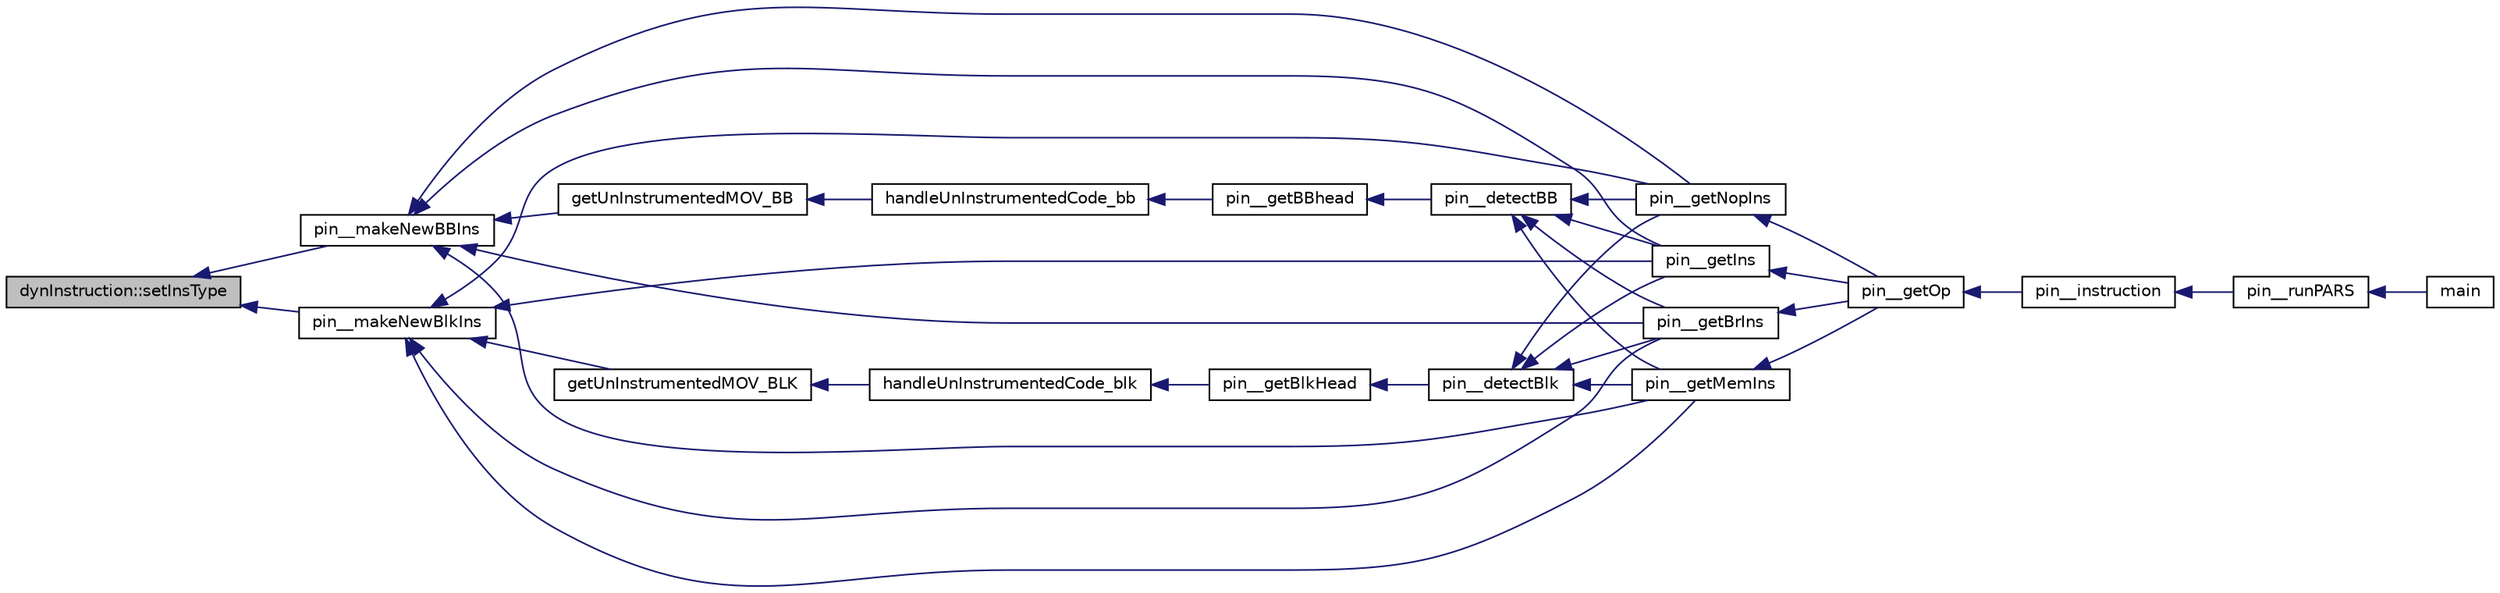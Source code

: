 digraph G
{
  edge [fontname="Helvetica",fontsize="10",labelfontname="Helvetica",labelfontsize="10"];
  node [fontname="Helvetica",fontsize="10",shape=record];
  rankdir=LR;
  Node1 [label="dynInstruction::setInsType",height=0.2,width=0.4,color="black", fillcolor="grey75", style="filled" fontcolor="black"];
  Node1 -> Node2 [dir=back,color="midnightblue",fontsize="10",style="solid",fontname="Helvetica"];
  Node2 [label="pin__makeNewBBIns",height=0.2,width=0.4,color="black", fillcolor="white", style="filled",URL="$uOpGen_8h.html#a2ae0ee7efef3dcf99a8410233d6b72fb"];
  Node2 -> Node3 [dir=back,color="midnightblue",fontsize="10",style="solid",fontname="Helvetica"];
  Node3 [label="getUnInstrumentedMOV_BB",height=0.2,width=0.4,color="black", fillcolor="white", style="filled",URL="$uOpGen_8cpp.html#a5b123d05e536ae40944e53d0ecb33e3e"];
  Node3 -> Node4 [dir=back,color="midnightblue",fontsize="10",style="solid",fontname="Helvetica"];
  Node4 [label="handleUnInstrumentedCode_bb",height=0.2,width=0.4,color="black", fillcolor="white", style="filled",URL="$uOpGen_8cpp.html#a3c313e469b36a12750d723cf00658e7f"];
  Node4 -> Node5 [dir=back,color="midnightblue",fontsize="10",style="solid",fontname="Helvetica"];
  Node5 [label="pin__getBBhead",height=0.2,width=0.4,color="black", fillcolor="white", style="filled",URL="$uOpGen_8h.html#a152c6c38af7977917fd8e3a8d8378861"];
  Node5 -> Node6 [dir=back,color="midnightblue",fontsize="10",style="solid",fontname="Helvetica"];
  Node6 [label="pin__detectBB",height=0.2,width=0.4,color="black", fillcolor="white", style="filled",URL="$uOpGen_8h.html#abfcac7c686f0aac7fbbb7b6df9d9b720"];
  Node6 -> Node7 [dir=back,color="midnightblue",fontsize="10",style="solid",fontname="Helvetica"];
  Node7 [label="pin__getBrIns",height=0.2,width=0.4,color="black", fillcolor="white", style="filled",URL="$uOpGen_8h.html#af7f34b685898c97d1975898f7ee175b8"];
  Node7 -> Node8 [dir=back,color="midnightblue",fontsize="10",style="solid",fontname="Helvetica"];
  Node8 [label="pin__getOp",height=0.2,width=0.4,color="black", fillcolor="white", style="filled",URL="$uOpGen_8h.html#a6777e8da5be4487ce0593885ff1c1baf"];
  Node8 -> Node9 [dir=back,color="midnightblue",fontsize="10",style="solid",fontname="Helvetica"];
  Node9 [label="pin__instruction",height=0.2,width=0.4,color="black", fillcolor="white", style="filled",URL="$pars_8h.html#ab0a8272b1f7008f664454551f542fd63"];
  Node9 -> Node10 [dir=back,color="midnightblue",fontsize="10",style="solid",fontname="Helvetica"];
  Node10 [label="pin__runPARS",height=0.2,width=0.4,color="black", fillcolor="white", style="filled",URL="$pars_8h.html#ace0fa7dabd943b7f226518d8f2eceef8"];
  Node10 -> Node11 [dir=back,color="midnightblue",fontsize="10",style="solid",fontname="Helvetica"];
  Node11 [label="main",height=0.2,width=0.4,color="black", fillcolor="white", style="filled",URL="$main__pars_8cpp.html#a0ddf1224851353fc92bfbff6f499fa97"];
  Node6 -> Node12 [dir=back,color="midnightblue",fontsize="10",style="solid",fontname="Helvetica"];
  Node12 [label="pin__getIns",height=0.2,width=0.4,color="black", fillcolor="white", style="filled",URL="$uOpGen_8h.html#a0ac464b7ec257eb5435cd601aa6f19ce"];
  Node12 -> Node8 [dir=back,color="midnightblue",fontsize="10",style="solid",fontname="Helvetica"];
  Node6 -> Node13 [dir=back,color="midnightblue",fontsize="10",style="solid",fontname="Helvetica"];
  Node13 [label="pin__getMemIns",height=0.2,width=0.4,color="black", fillcolor="white", style="filled",URL="$uOpGen_8h.html#aa2974500f01a80d8cda234cc7261d09b"];
  Node13 -> Node8 [dir=back,color="midnightblue",fontsize="10",style="solid",fontname="Helvetica"];
  Node6 -> Node14 [dir=back,color="midnightblue",fontsize="10",style="solid",fontname="Helvetica"];
  Node14 [label="pin__getNopIns",height=0.2,width=0.4,color="black", fillcolor="white", style="filled",URL="$uOpGen_8h.html#abf441b31097ad864761e4bdebee0c08d"];
  Node14 -> Node8 [dir=back,color="midnightblue",fontsize="10",style="solid",fontname="Helvetica"];
  Node2 -> Node7 [dir=back,color="midnightblue",fontsize="10",style="solid",fontname="Helvetica"];
  Node2 -> Node12 [dir=back,color="midnightblue",fontsize="10",style="solid",fontname="Helvetica"];
  Node2 -> Node13 [dir=back,color="midnightblue",fontsize="10",style="solid",fontname="Helvetica"];
  Node2 -> Node14 [dir=back,color="midnightblue",fontsize="10",style="solid",fontname="Helvetica"];
  Node1 -> Node15 [dir=back,color="midnightblue",fontsize="10",style="solid",fontname="Helvetica"];
  Node15 [label="pin__makeNewBlkIns",height=0.2,width=0.4,color="black", fillcolor="white", style="filled",URL="$uOpGen_8h.html#a3ac43f2642a9dd43ca0532c849f51f8c"];
  Node15 -> Node16 [dir=back,color="midnightblue",fontsize="10",style="solid",fontname="Helvetica"];
  Node16 [label="getUnInstrumentedMOV_BLK",height=0.2,width=0.4,color="black", fillcolor="white", style="filled",URL="$uOpGen_8cpp.html#ab33488463a9ec33b0825b9382d18979c"];
  Node16 -> Node17 [dir=back,color="midnightblue",fontsize="10",style="solid",fontname="Helvetica"];
  Node17 [label="handleUnInstrumentedCode_blk",height=0.2,width=0.4,color="black", fillcolor="white", style="filled",URL="$uOpGen_8cpp.html#abedda534bd7b608625031400e293e756"];
  Node17 -> Node18 [dir=back,color="midnightblue",fontsize="10",style="solid",fontname="Helvetica"];
  Node18 [label="pin__getBlkHead",height=0.2,width=0.4,color="black", fillcolor="white", style="filled",URL="$uOpGen_8h.html#a457958d234ef8d5b64328a8edd85c4a4"];
  Node18 -> Node19 [dir=back,color="midnightblue",fontsize="10",style="solid",fontname="Helvetica"];
  Node19 [label="pin__detectBlk",height=0.2,width=0.4,color="black", fillcolor="white", style="filled",URL="$uOpGen_8h.html#acca048ae7f91e287cbc4ca871cb706e4"];
  Node19 -> Node7 [dir=back,color="midnightblue",fontsize="10",style="solid",fontname="Helvetica"];
  Node19 -> Node12 [dir=back,color="midnightblue",fontsize="10",style="solid",fontname="Helvetica"];
  Node19 -> Node13 [dir=back,color="midnightblue",fontsize="10",style="solid",fontname="Helvetica"];
  Node19 -> Node14 [dir=back,color="midnightblue",fontsize="10",style="solid",fontname="Helvetica"];
  Node15 -> Node7 [dir=back,color="midnightblue",fontsize="10",style="solid",fontname="Helvetica"];
  Node15 -> Node12 [dir=back,color="midnightblue",fontsize="10",style="solid",fontname="Helvetica"];
  Node15 -> Node13 [dir=back,color="midnightblue",fontsize="10",style="solid",fontname="Helvetica"];
  Node15 -> Node14 [dir=back,color="midnightblue",fontsize="10",style="solid",fontname="Helvetica"];
}
